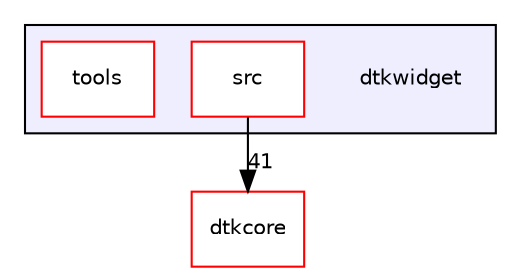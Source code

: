 digraph "dtkwidget" {
  compound=true
  node [ fontsize="10", fontname="Helvetica"];
  edge [ labelfontsize="10", labelfontname="Helvetica"];
  subgraph clusterdir_cc1fdbae730d0dba18db2b924667b662 {
    graph [ bgcolor="#eeeeff", pencolor="black", label="" URL="dir_cc1fdbae730d0dba18db2b924667b662.html"];
    dir_cc1fdbae730d0dba18db2b924667b662 [shape=plaintext label="dtkwidget"];
    dir_7e9cf0e2371012f8aca5a790419dfe62 [shape=box label="src" color="red" fillcolor="white" style="filled" URL="dir_7e9cf0e2371012f8aca5a790419dfe62.html"];
    dir_bf597f11280394566ebcdf8105d8100f [shape=box label="tools" color="red" fillcolor="white" style="filled" URL="dir_bf597f11280394566ebcdf8105d8100f.html"];
  }
  dir_6c3d837d12de6918ecc70ece2c9d5940 [shape=box label="dtkcore" fillcolor="white" style="filled" color="red" URL="dir_6c3d837d12de6918ecc70ece2c9d5940.html"];
  dir_7e9cf0e2371012f8aca5a790419dfe62->dir_6c3d837d12de6918ecc70ece2c9d5940 [headlabel="41", labeldistance=1.5 headhref="dir_000011_000000.html"];
}
